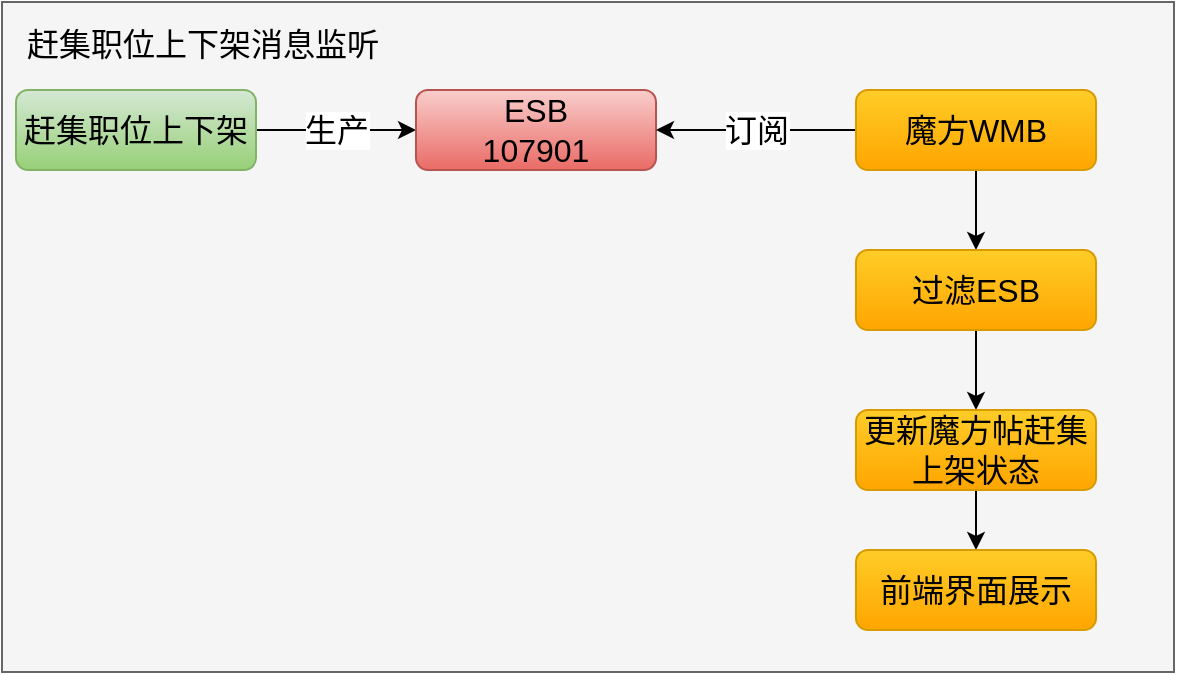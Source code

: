 <mxfile version="17.2.4" type="github">
  <diagram id="N4w1C6s4cShQyOBgK4-D" name="第 1 页">
    <mxGraphModel dx="1826" dy="794" grid="0" gridSize="10" guides="1" tooltips="1" connect="1" arrows="1" fold="1" page="0" pageScale="1" pageWidth="827" pageHeight="1169" math="0" shadow="0">
      <root>
        <mxCell id="0" />
        <mxCell id="1" parent="0" />
        <mxCell id="bAhhYVPiR5WQBnHNS7rl-15" value="" style="rounded=0;whiteSpace=wrap;html=1;fontSize=16;fillColor=#f5f5f5;strokeColor=#666666;fontColor=#333333;" vertex="1" parent="1">
          <mxGeometry x="-167" y="116" width="586" height="335" as="geometry" />
        </mxCell>
        <mxCell id="bAhhYVPiR5WQBnHNS7rl-3" value="" style="edgeStyle=orthogonalEdgeStyle;rounded=0;orthogonalLoop=1;jettySize=auto;html=1;fontSize=16;" edge="1" parent="1" source="bAhhYVPiR5WQBnHNS7rl-1" target="bAhhYVPiR5WQBnHNS7rl-2">
          <mxGeometry relative="1" as="geometry" />
        </mxCell>
        <mxCell id="bAhhYVPiR5WQBnHNS7rl-7" value="生产" style="edgeLabel;html=1;align=center;verticalAlign=middle;resizable=0;points=[];fontSize=16;" vertex="1" connectable="0" parent="bAhhYVPiR5WQBnHNS7rl-3">
          <mxGeometry x="-0.475" y="3" relative="1" as="geometry">
            <mxPoint x="19" y="3" as="offset" />
          </mxGeometry>
        </mxCell>
        <mxCell id="bAhhYVPiR5WQBnHNS7rl-1" value="赶集职位上下架" style="rounded=1;whiteSpace=wrap;html=1;fontSize=16;fillColor=#d5e8d4;strokeColor=#82b366;gradientColor=#97d077;" vertex="1" parent="1">
          <mxGeometry x="-160" y="160" width="120" height="40" as="geometry" />
        </mxCell>
        <mxCell id="bAhhYVPiR5WQBnHNS7rl-2" value="ESB&lt;br&gt;107901" style="rounded=1;whiteSpace=wrap;html=1;fontSize=16;fillColor=#f8cecc;gradientColor=#ea6b66;strokeColor=#b85450;" vertex="1" parent="1">
          <mxGeometry x="40" y="160" width="120" height="40" as="geometry" />
        </mxCell>
        <mxCell id="bAhhYVPiR5WQBnHNS7rl-6" value="订阅" style="edgeStyle=orthogonalEdgeStyle;rounded=0;orthogonalLoop=1;jettySize=auto;html=1;entryX=1;entryY=0.5;entryDx=0;entryDy=0;fontSize=16;" edge="1" parent="1" source="bAhhYVPiR5WQBnHNS7rl-4" target="bAhhYVPiR5WQBnHNS7rl-2">
          <mxGeometry relative="1" as="geometry">
            <Array as="points">
              <mxPoint x="200" y="180" />
              <mxPoint x="200" y="180" />
            </Array>
            <mxPoint as="offset" />
          </mxGeometry>
        </mxCell>
        <mxCell id="bAhhYVPiR5WQBnHNS7rl-9" value="" style="edgeStyle=orthogonalEdgeStyle;rounded=0;orthogonalLoop=1;jettySize=auto;html=1;fontSize=16;" edge="1" parent="1" source="bAhhYVPiR5WQBnHNS7rl-4" target="bAhhYVPiR5WQBnHNS7rl-8">
          <mxGeometry relative="1" as="geometry" />
        </mxCell>
        <mxCell id="bAhhYVPiR5WQBnHNS7rl-4" value="魔方WMB" style="rounded=1;whiteSpace=wrap;html=1;fontSize=16;fillColor=#ffcd28;gradientColor=#ffa500;strokeColor=#d79b00;" vertex="1" parent="1">
          <mxGeometry x="260" y="160" width="120" height="40" as="geometry" />
        </mxCell>
        <mxCell id="bAhhYVPiR5WQBnHNS7rl-11" value="" style="edgeStyle=orthogonalEdgeStyle;rounded=0;orthogonalLoop=1;jettySize=auto;html=1;fontSize=16;" edge="1" parent="1" source="bAhhYVPiR5WQBnHNS7rl-8" target="bAhhYVPiR5WQBnHNS7rl-10">
          <mxGeometry relative="1" as="geometry" />
        </mxCell>
        <mxCell id="bAhhYVPiR5WQBnHNS7rl-8" value="过滤ESB" style="rounded=1;whiteSpace=wrap;html=1;fontSize=16;fillColor=#ffcd28;gradientColor=#ffa500;strokeColor=#d79b00;" vertex="1" parent="1">
          <mxGeometry x="260" y="240" width="120" height="40" as="geometry" />
        </mxCell>
        <mxCell id="bAhhYVPiR5WQBnHNS7rl-13" value="" style="edgeStyle=orthogonalEdgeStyle;rounded=0;orthogonalLoop=1;jettySize=auto;html=1;fontSize=16;" edge="1" parent="1" source="bAhhYVPiR5WQBnHNS7rl-10" target="bAhhYVPiR5WQBnHNS7rl-12">
          <mxGeometry relative="1" as="geometry" />
        </mxCell>
        <mxCell id="bAhhYVPiR5WQBnHNS7rl-10" value="更新魔方帖赶集上架状态" style="rounded=1;whiteSpace=wrap;html=1;fontSize=16;fillColor=#ffcd28;gradientColor=#ffa500;strokeColor=#d79b00;" vertex="1" parent="1">
          <mxGeometry x="260" y="320" width="120" height="40" as="geometry" />
        </mxCell>
        <mxCell id="bAhhYVPiR5WQBnHNS7rl-12" value="前端界面展示" style="rounded=1;whiteSpace=wrap;html=1;fontSize=16;fillColor=#ffcd28;gradientColor=#ffa500;strokeColor=#d79b00;" vertex="1" parent="1">
          <mxGeometry x="260" y="390" width="120" height="40" as="geometry" />
        </mxCell>
        <mxCell id="bAhhYVPiR5WQBnHNS7rl-14" value="赶集职位上下架消息监听" style="text;html=1;align=center;verticalAlign=middle;resizable=0;points=[];autosize=1;strokeColor=none;fillColor=none;fontSize=16;" vertex="1" parent="1">
          <mxGeometry x="-160" y="125" width="186" height="23" as="geometry" />
        </mxCell>
      </root>
    </mxGraphModel>
  </diagram>
</mxfile>
